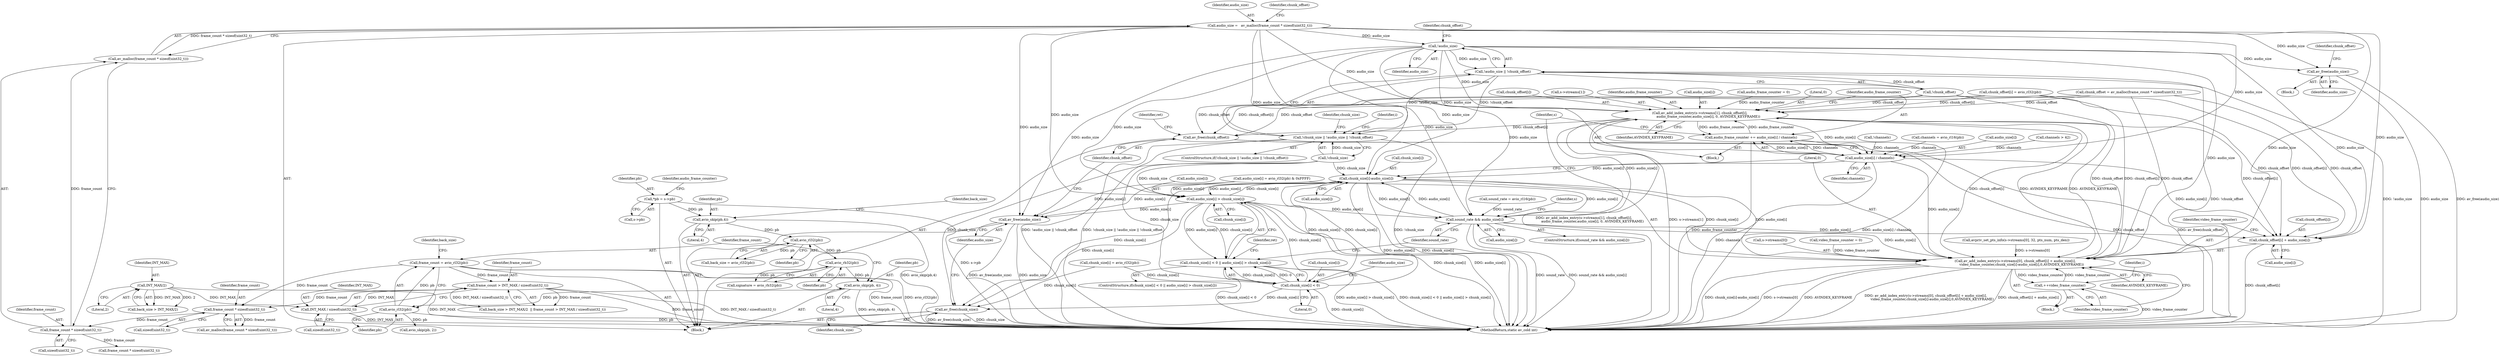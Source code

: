 digraph "0_FFmpeg_96f24d1bee7fe7bac08e2b7c74db1a046c9dc0de@API" {
"1000439" [label="(Call,audio_size =   av_malloc(frame_count * sizeof(uint32_t)))"];
"1000441" [label="(Call,av_malloc(frame_count * sizeof(uint32_t)))"];
"1000442" [label="(Call,frame_count * sizeof(uint32_t))"];
"1000435" [label="(Call,frame_count * sizeof(uint32_t))"];
"1000187" [label="(Call,frame_count > INT_MAX / sizeof(uint32_t))"];
"1000176" [label="(Call,frame_count = avio_rl32(pb))"];
"1000178" [label="(Call,avio_rl32(pb))"];
"1000173" [label="(Call,avio_skip(pb, 4))"];
"1000171" [label="(Call,avio_rb32(pb))"];
"1000167" [label="(Call,avio_rl32(pb))"];
"1000162" [label="(Call,avio_skip(pb,4))"];
"1000116" [label="(Call,*pb = s->pb)"];
"1000189" [label="(Call,INT_MAX / sizeof(uint32_t))"];
"1000184" [label="(Call,INT_MAX/2)"];
"1000458" [label="(Call,!audio_size)"];
"1000457" [label="(Call,!audio_size || !chunk_offset)"];
"1000454" [label="(Call,!chunk_size || !audio_size || !chunk_offset)"];
"1000465" [label="(Call,av_free(audio_size))"];
"1000536" [label="(Call,audio_size[i] > chunk_size[i])"];
"1000530" [label="(Call,chunk_size[i] < 0 || audio_size[i] > chunk_size[i])"];
"1000549" [label="(Call,sound_rate && audio_size[i])"];
"1000555" [label="(Call,av_add_index_entry(s->streams[1], chunk_offset[i],\n                audio_frame_counter,audio_size[i], 0, AVINDEX_KEYFRAME))"];
"1000570" [label="(Call,audio_frame_counter += audio_size[i] / channels)"];
"1000572" [label="(Call,audio_size[i] / channels)"];
"1000577" [label="(Call,av_add_index_entry(s->streams[0], chunk_offset[i] + audio_size[i],\n            video_frame_counter,chunk_size[i]-audio_size[i],0,AVINDEX_KEYFRAME))"];
"1000600" [label="(Call,++video_frame_counter)"];
"1000583" [label="(Call,chunk_offset[i] + audio_size[i])"];
"1000591" [label="(Call,chunk_size[i]-audio_size[i])"];
"1000531" [label="(Call,chunk_size[i] < 0)"];
"1000602" [label="(Call,av_free(chunk_size))"];
"1000604" [label="(Call,av_free(audio_size))"];
"1000606" [label="(Call,av_free(chunk_offset))"];
"1000528" [label="(Block,)"];
"1000191" [label="(Call,sizeof(uint32_t))"];
"1000444" [label="(Call,sizeof(uint32_t))"];
"1000436" [label="(Identifier,frame_count)"];
"1000592" [label="(Call,chunk_size[i])"];
"1000198" [label="(Call,sound_rate = avio_rl16(pb))"];
"1000176" [label="(Call,frame_count = avio_rl32(pb))"];
"1000600" [label="(Call,++video_frame_counter)"];
"1000609" [label="(Identifier,ret)"];
"1000304" [label="(Call,!channels)"];
"1000550" [label="(Identifier,sound_rate)"];
"1000536" [label="(Call,audio_size[i] > chunk_size[i])"];
"1000591" [label="(Call,chunk_size[i]-audio_size[i])"];
"1000181" [label="(Call,back_size > INT_MAX/2  || frame_count > INT_MAX / sizeof(uint32_t))"];
"1000190" [label="(Identifier,INT_MAX)"];
"1000610" [label="(MethodReturn,static av_cold int)"];
"1000511" [label="(Call,audio_size[i] = avio_rl32(pb) & 0xFFFF)"];
"1000527" [label="(Identifier,i)"];
"1000572" [label="(Call,audio_size[i] / channels)"];
"1000570" [label="(Call,audio_frame_counter += audio_size[i] / channels)"];
"1000206" [label="(Call,channels = avio_rl16(pb))"];
"1000603" [label="(Identifier,chunk_size)"];
"1000573" [label="(Call,audio_size[i])"];
"1000551" [label="(Call,audio_size[i])"];
"1000577" [label="(Call,av_add_index_entry(s->streams[0], chunk_offset[i] + audio_size[i],\n            video_frame_counter,chunk_size[i]-audio_size[i],0,AVINDEX_KEYFRAME))"];
"1000165" [label="(Call,back_size = avio_rl32(pb))"];
"1000555" [label="(Call,av_add_index_entry(s->streams[1], chunk_offset[i],\n                audio_frame_counter,audio_size[i], 0, AVINDEX_KEYFRAME))"];
"1000461" [label="(Identifier,chunk_offset)"];
"1000590" [label="(Identifier,video_frame_counter)"];
"1000183" [label="(Identifier,back_size)"];
"1000537" [label="(Call,audio_size[i])"];
"1000583" [label="(Call,chunk_offset[i] + audio_size[i])"];
"1000443" [label="(Identifier,frame_count)"];
"1000453" [label="(ControlStructure,if(!chunk_size || !audio_size || !chunk_offset))"];
"1000481" [label="(Call,chunk_size[i] = avio_rl32(pb))"];
"1000177" [label="(Identifier,frame_count)"];
"1000558" [label="(Identifier,s)"];
"1000306" [label="(Call,channels > 42)"];
"1000601" [label="(Identifier,video_frame_counter)"];
"1000435" [label="(Call,frame_count * sizeof(uint32_t))"];
"1000584" [label="(Call,chunk_offset[i])"];
"1000441" [label="(Call,av_malloc(frame_count * sizeof(uint32_t)))"];
"1000606" [label="(Call,av_free(chunk_offset))"];
"1000540" [label="(Call,chunk_size[i])"];
"1000440" [label="(Identifier,audio_size)"];
"1000167" [label="(Call,avio_rl32(pb))"];
"1000188" [label="(Identifier,frame_count)"];
"1000565" [label="(Call,audio_size[i])"];
"1000124" [label="(Call,audio_frame_counter = 0)"];
"1000423" [label="(Call,avpriv_set_pts_info(s->streams[0], 32, pts_num, pts_den))"];
"1000459" [label="(Identifier,audio_size)"];
"1000185" [label="(Identifier,INT_MAX)"];
"1000548" [label="(ControlStructure,if(sound_rate && audio_size[i]))"];
"1000545" [label="(Identifier,ret)"];
"1000531" [label="(Call,chunk_size[i] < 0)"];
"1000171" [label="(Call,avio_rb32(pb))"];
"1000605" [label="(Identifier,audio_size)"];
"1000175" [label="(Literal,4)"];
"1000166" [label="(Identifier,back_size)"];
"1000174" [label="(Identifier,pb)"];
"1000568" [label="(Literal,0)"];
"1000125" [label="(Identifier,audio_frame_counter)"];
"1000439" [label="(Call,audio_size =   av_malloc(frame_count * sizeof(uint32_t)))"];
"1000442" [label="(Call,frame_count * sizeof(uint32_t))"];
"1000496" [label="(Call,chunk_offset[i] = avio_rl32(pb))"];
"1000538" [label="(Identifier,audio_size)"];
"1000195" [label="(Call,avio_skip(pb, 2))"];
"1000599" [label="(Identifier,AVINDEX_KEYFRAME)"];
"1000182" [label="(Call,back_size > INT_MAX/2)"];
"1000595" [label="(Call,audio_size[i])"];
"1000468" [label="(Identifier,chunk_offset)"];
"1000532" [label="(Call,chunk_size[i])"];
"1000179" [label="(Identifier,pb)"];
"1000580" [label="(Identifier,s)"];
"1000434" [label="(Call,av_malloc(frame_count * sizeof(uint32_t)))"];
"1000189" [label="(Call,INT_MAX / sizeof(uint32_t))"];
"1000454" [label="(Call,!chunk_size || !audio_size || !chunk_offset)"];
"1000530" [label="(Call,chunk_size[i] < 0 || audio_size[i] > chunk_size[i])"];
"1000187" [label="(Call,frame_count > INT_MAX / sizeof(uint32_t))"];
"1000437" [label="(Call,sizeof(uint32_t))"];
"1000162" [label="(Call,avio_skip(pb,4))"];
"1000184" [label="(Call,INT_MAX/2)"];
"1000607" [label="(Identifier,chunk_offset)"];
"1000117" [label="(Identifier,pb)"];
"1000578" [label="(Call,s->streams[0])"];
"1000169" [label="(Call,signature = avio_rb32(pb))"];
"1000455" [label="(Call,!chunk_size)"];
"1000561" [label="(Call,chunk_offset[i])"];
"1000460" [label="(Call,!chunk_offset)"];
"1000458" [label="(Call,!audio_size)"];
"1000598" [label="(Literal,0)"];
"1000587" [label="(Call,audio_size[i])"];
"1000449" [label="(Call,frame_count * sizeof(uint32_t))"];
"1000128" [label="(Call,video_frame_counter = 0)"];
"1000186" [label="(Literal,2)"];
"1000576" [label="(Identifier,channels)"];
"1000164" [label="(Literal,4)"];
"1000556" [label="(Call,s->streams[1])"];
"1000535" [label="(Literal,0)"];
"1000554" [label="(Block,)"];
"1000163" [label="(Identifier,pb)"];
"1000446" [label="(Call,chunk_offset = av_malloc(frame_count * sizeof(uint32_t)))"];
"1000465" [label="(Call,av_free(audio_size))"];
"1000173" [label="(Call,avio_skip(pb, 4))"];
"1000462" [label="(Block,)"];
"1000114" [label="(Block,)"];
"1000529" [label="(ControlStructure,if(chunk_size[i] < 0 || audio_size[i] > chunk_size[i]))"];
"1000549" [label="(Call,sound_rate && audio_size[i])"];
"1000457" [label="(Call,!audio_size || !chunk_offset)"];
"1000464" [label="(Identifier,chunk_size)"];
"1000602" [label="(Call,av_free(chunk_size))"];
"1000466" [label="(Identifier,audio_size)"];
"1000178" [label="(Call,avio_rl32(pb))"];
"1000474" [label="(Identifier,i)"];
"1000447" [label="(Identifier,chunk_offset)"];
"1000604" [label="(Call,av_free(audio_size))"];
"1000564" [label="(Identifier,audio_frame_counter)"];
"1000116" [label="(Call,*pb = s->pb)"];
"1000569" [label="(Identifier,AVINDEX_KEYFRAME)"];
"1000168" [label="(Identifier,pb)"];
"1000571" [label="(Identifier,audio_frame_counter)"];
"1000172" [label="(Identifier,pb)"];
"1000118" [label="(Call,s->pb)"];
"1000439" -> "1000114"  [label="AST: "];
"1000439" -> "1000441"  [label="CFG: "];
"1000440" -> "1000439"  [label="AST: "];
"1000441" -> "1000439"  [label="AST: "];
"1000447" -> "1000439"  [label="CFG: "];
"1000441" -> "1000439"  [label="DDG: frame_count * sizeof(uint32_t)"];
"1000439" -> "1000458"  [label="DDG: audio_size"];
"1000439" -> "1000465"  [label="DDG: audio_size"];
"1000439" -> "1000536"  [label="DDG: audio_size"];
"1000439" -> "1000549"  [label="DDG: audio_size"];
"1000439" -> "1000555"  [label="DDG: audio_size"];
"1000439" -> "1000572"  [label="DDG: audio_size"];
"1000439" -> "1000577"  [label="DDG: audio_size"];
"1000439" -> "1000583"  [label="DDG: audio_size"];
"1000439" -> "1000591"  [label="DDG: audio_size"];
"1000439" -> "1000604"  [label="DDG: audio_size"];
"1000441" -> "1000442"  [label="CFG: "];
"1000442" -> "1000441"  [label="AST: "];
"1000442" -> "1000441"  [label="DDG: frame_count"];
"1000442" -> "1000444"  [label="CFG: "];
"1000443" -> "1000442"  [label="AST: "];
"1000444" -> "1000442"  [label="AST: "];
"1000435" -> "1000442"  [label="DDG: frame_count"];
"1000442" -> "1000449"  [label="DDG: frame_count"];
"1000435" -> "1000434"  [label="AST: "];
"1000435" -> "1000437"  [label="CFG: "];
"1000436" -> "1000435"  [label="AST: "];
"1000437" -> "1000435"  [label="AST: "];
"1000434" -> "1000435"  [label="CFG: "];
"1000435" -> "1000434"  [label="DDG: frame_count"];
"1000187" -> "1000435"  [label="DDG: frame_count"];
"1000176" -> "1000435"  [label="DDG: frame_count"];
"1000187" -> "1000181"  [label="AST: "];
"1000187" -> "1000189"  [label="CFG: "];
"1000188" -> "1000187"  [label="AST: "];
"1000189" -> "1000187"  [label="AST: "];
"1000181" -> "1000187"  [label="CFG: "];
"1000187" -> "1000610"  [label="DDG: frame_count"];
"1000187" -> "1000610"  [label="DDG: INT_MAX / sizeof(uint32_t)"];
"1000187" -> "1000181"  [label="DDG: frame_count"];
"1000187" -> "1000181"  [label="DDG: INT_MAX / sizeof(uint32_t)"];
"1000176" -> "1000187"  [label="DDG: frame_count"];
"1000189" -> "1000187"  [label="DDG: INT_MAX"];
"1000176" -> "1000114"  [label="AST: "];
"1000176" -> "1000178"  [label="CFG: "];
"1000177" -> "1000176"  [label="AST: "];
"1000178" -> "1000176"  [label="AST: "];
"1000183" -> "1000176"  [label="CFG: "];
"1000176" -> "1000610"  [label="DDG: avio_rl32(pb)"];
"1000176" -> "1000610"  [label="DDG: frame_count"];
"1000178" -> "1000176"  [label="DDG: pb"];
"1000178" -> "1000179"  [label="CFG: "];
"1000179" -> "1000178"  [label="AST: "];
"1000178" -> "1000610"  [label="DDG: pb"];
"1000173" -> "1000178"  [label="DDG: pb"];
"1000178" -> "1000195"  [label="DDG: pb"];
"1000173" -> "1000114"  [label="AST: "];
"1000173" -> "1000175"  [label="CFG: "];
"1000174" -> "1000173"  [label="AST: "];
"1000175" -> "1000173"  [label="AST: "];
"1000177" -> "1000173"  [label="CFG: "];
"1000173" -> "1000610"  [label="DDG: avio_skip(pb, 4)"];
"1000171" -> "1000173"  [label="DDG: pb"];
"1000171" -> "1000169"  [label="AST: "];
"1000171" -> "1000172"  [label="CFG: "];
"1000172" -> "1000171"  [label="AST: "];
"1000169" -> "1000171"  [label="CFG: "];
"1000171" -> "1000169"  [label="DDG: pb"];
"1000167" -> "1000171"  [label="DDG: pb"];
"1000167" -> "1000165"  [label="AST: "];
"1000167" -> "1000168"  [label="CFG: "];
"1000168" -> "1000167"  [label="AST: "];
"1000165" -> "1000167"  [label="CFG: "];
"1000167" -> "1000165"  [label="DDG: pb"];
"1000162" -> "1000167"  [label="DDG: pb"];
"1000162" -> "1000114"  [label="AST: "];
"1000162" -> "1000164"  [label="CFG: "];
"1000163" -> "1000162"  [label="AST: "];
"1000164" -> "1000162"  [label="AST: "];
"1000166" -> "1000162"  [label="CFG: "];
"1000162" -> "1000610"  [label="DDG: avio_skip(pb,4)"];
"1000116" -> "1000162"  [label="DDG: pb"];
"1000116" -> "1000114"  [label="AST: "];
"1000116" -> "1000118"  [label="CFG: "];
"1000117" -> "1000116"  [label="AST: "];
"1000118" -> "1000116"  [label="AST: "];
"1000125" -> "1000116"  [label="CFG: "];
"1000116" -> "1000610"  [label="DDG: s->pb"];
"1000189" -> "1000191"  [label="CFG: "];
"1000190" -> "1000189"  [label="AST: "];
"1000191" -> "1000189"  [label="AST: "];
"1000189" -> "1000610"  [label="DDG: INT_MAX"];
"1000184" -> "1000189"  [label="DDG: INT_MAX"];
"1000184" -> "1000182"  [label="AST: "];
"1000184" -> "1000186"  [label="CFG: "];
"1000185" -> "1000184"  [label="AST: "];
"1000186" -> "1000184"  [label="AST: "];
"1000182" -> "1000184"  [label="CFG: "];
"1000184" -> "1000610"  [label="DDG: INT_MAX"];
"1000184" -> "1000182"  [label="DDG: INT_MAX"];
"1000184" -> "1000182"  [label="DDG: 2"];
"1000458" -> "1000457"  [label="AST: "];
"1000458" -> "1000459"  [label="CFG: "];
"1000459" -> "1000458"  [label="AST: "];
"1000461" -> "1000458"  [label="CFG: "];
"1000457" -> "1000458"  [label="CFG: "];
"1000458" -> "1000457"  [label="DDG: audio_size"];
"1000458" -> "1000465"  [label="DDG: audio_size"];
"1000458" -> "1000536"  [label="DDG: audio_size"];
"1000458" -> "1000549"  [label="DDG: audio_size"];
"1000458" -> "1000555"  [label="DDG: audio_size"];
"1000458" -> "1000572"  [label="DDG: audio_size"];
"1000458" -> "1000577"  [label="DDG: audio_size"];
"1000458" -> "1000583"  [label="DDG: audio_size"];
"1000458" -> "1000591"  [label="DDG: audio_size"];
"1000458" -> "1000604"  [label="DDG: audio_size"];
"1000457" -> "1000454"  [label="AST: "];
"1000457" -> "1000460"  [label="CFG: "];
"1000460" -> "1000457"  [label="AST: "];
"1000454" -> "1000457"  [label="CFG: "];
"1000457" -> "1000610"  [label="DDG: !chunk_offset"];
"1000457" -> "1000610"  [label="DDG: !audio_size"];
"1000457" -> "1000454"  [label="DDG: !audio_size"];
"1000457" -> "1000454"  [label="DDG: !chunk_offset"];
"1000460" -> "1000457"  [label="DDG: chunk_offset"];
"1000454" -> "1000453"  [label="AST: "];
"1000454" -> "1000455"  [label="CFG: "];
"1000455" -> "1000454"  [label="AST: "];
"1000464" -> "1000454"  [label="CFG: "];
"1000474" -> "1000454"  [label="CFG: "];
"1000454" -> "1000610"  [label="DDG: !chunk_size"];
"1000454" -> "1000610"  [label="DDG: !audio_size || !chunk_offset"];
"1000454" -> "1000610"  [label="DDG: !chunk_size || !audio_size || !chunk_offset"];
"1000455" -> "1000454"  [label="DDG: chunk_size"];
"1000465" -> "1000462"  [label="AST: "];
"1000465" -> "1000466"  [label="CFG: "];
"1000466" -> "1000465"  [label="AST: "];
"1000468" -> "1000465"  [label="CFG: "];
"1000465" -> "1000610"  [label="DDG: av_free(audio_size)"];
"1000465" -> "1000610"  [label="DDG: audio_size"];
"1000536" -> "1000530"  [label="AST: "];
"1000536" -> "1000540"  [label="CFG: "];
"1000537" -> "1000536"  [label="AST: "];
"1000540" -> "1000536"  [label="AST: "];
"1000530" -> "1000536"  [label="CFG: "];
"1000536" -> "1000610"  [label="DDG: chunk_size[i]"];
"1000536" -> "1000610"  [label="DDG: audio_size[i]"];
"1000536" -> "1000530"  [label="DDG: audio_size[i]"];
"1000536" -> "1000530"  [label="DDG: chunk_size[i]"];
"1000591" -> "1000536"  [label="DDG: audio_size[i]"];
"1000511" -> "1000536"  [label="DDG: audio_size[i]"];
"1000531" -> "1000536"  [label="DDG: chunk_size[i]"];
"1000455" -> "1000536"  [label="DDG: chunk_size"];
"1000536" -> "1000549"  [label="DDG: audio_size[i]"];
"1000536" -> "1000591"  [label="DDG: chunk_size[i]"];
"1000536" -> "1000602"  [label="DDG: chunk_size[i]"];
"1000536" -> "1000604"  [label="DDG: audio_size[i]"];
"1000530" -> "1000529"  [label="AST: "];
"1000530" -> "1000531"  [label="CFG: "];
"1000531" -> "1000530"  [label="AST: "];
"1000545" -> "1000530"  [label="CFG: "];
"1000550" -> "1000530"  [label="CFG: "];
"1000530" -> "1000610"  [label="DDG: chunk_size[i] < 0"];
"1000530" -> "1000610"  [label="DDG: audio_size[i] > chunk_size[i]"];
"1000530" -> "1000610"  [label="DDG: chunk_size[i] < 0 || audio_size[i] > chunk_size[i]"];
"1000531" -> "1000530"  [label="DDG: chunk_size[i]"];
"1000531" -> "1000530"  [label="DDG: 0"];
"1000549" -> "1000548"  [label="AST: "];
"1000549" -> "1000550"  [label="CFG: "];
"1000549" -> "1000551"  [label="CFG: "];
"1000550" -> "1000549"  [label="AST: "];
"1000551" -> "1000549"  [label="AST: "];
"1000558" -> "1000549"  [label="CFG: "];
"1000580" -> "1000549"  [label="CFG: "];
"1000549" -> "1000610"  [label="DDG: sound_rate"];
"1000549" -> "1000610"  [label="DDG: sound_rate && audio_size[i]"];
"1000198" -> "1000549"  [label="DDG: sound_rate"];
"1000591" -> "1000549"  [label="DDG: audio_size[i]"];
"1000511" -> "1000549"  [label="DDG: audio_size[i]"];
"1000549" -> "1000555"  [label="DDG: audio_size[i]"];
"1000549" -> "1000577"  [label="DDG: audio_size[i]"];
"1000549" -> "1000583"  [label="DDG: audio_size[i]"];
"1000549" -> "1000591"  [label="DDG: audio_size[i]"];
"1000555" -> "1000554"  [label="AST: "];
"1000555" -> "1000569"  [label="CFG: "];
"1000556" -> "1000555"  [label="AST: "];
"1000561" -> "1000555"  [label="AST: "];
"1000564" -> "1000555"  [label="AST: "];
"1000565" -> "1000555"  [label="AST: "];
"1000568" -> "1000555"  [label="AST: "];
"1000569" -> "1000555"  [label="AST: "];
"1000571" -> "1000555"  [label="CFG: "];
"1000555" -> "1000610"  [label="DDG: av_add_index_entry(s->streams[1], chunk_offset[i],\n                audio_frame_counter,audio_size[i], 0, AVINDEX_KEYFRAME)"];
"1000555" -> "1000610"  [label="DDG: s->streams[1]"];
"1000460" -> "1000555"  [label="DDG: chunk_offset"];
"1000496" -> "1000555"  [label="DDG: chunk_offset[i]"];
"1000446" -> "1000555"  [label="DDG: chunk_offset"];
"1000124" -> "1000555"  [label="DDG: audio_frame_counter"];
"1000570" -> "1000555"  [label="DDG: audio_frame_counter"];
"1000577" -> "1000555"  [label="DDG: AVINDEX_KEYFRAME"];
"1000555" -> "1000570"  [label="DDG: audio_frame_counter"];
"1000555" -> "1000572"  [label="DDG: audio_size[i]"];
"1000555" -> "1000577"  [label="DDG: chunk_offset[i]"];
"1000555" -> "1000577"  [label="DDG: AVINDEX_KEYFRAME"];
"1000555" -> "1000583"  [label="DDG: chunk_offset[i]"];
"1000555" -> "1000606"  [label="DDG: chunk_offset[i]"];
"1000570" -> "1000554"  [label="AST: "];
"1000570" -> "1000572"  [label="CFG: "];
"1000571" -> "1000570"  [label="AST: "];
"1000572" -> "1000570"  [label="AST: "];
"1000580" -> "1000570"  [label="CFG: "];
"1000570" -> "1000610"  [label="DDG: audio_frame_counter"];
"1000570" -> "1000610"  [label="DDG: audio_size[i] / channels"];
"1000572" -> "1000570"  [label="DDG: audio_size[i]"];
"1000572" -> "1000570"  [label="DDG: channels"];
"1000572" -> "1000576"  [label="CFG: "];
"1000573" -> "1000572"  [label="AST: "];
"1000576" -> "1000572"  [label="AST: "];
"1000572" -> "1000610"  [label="DDG: channels"];
"1000206" -> "1000572"  [label="DDG: channels"];
"1000304" -> "1000572"  [label="DDG: channels"];
"1000306" -> "1000572"  [label="DDG: channels"];
"1000572" -> "1000577"  [label="DDG: audio_size[i]"];
"1000572" -> "1000583"  [label="DDG: audio_size[i]"];
"1000572" -> "1000591"  [label="DDG: audio_size[i]"];
"1000577" -> "1000528"  [label="AST: "];
"1000577" -> "1000599"  [label="CFG: "];
"1000578" -> "1000577"  [label="AST: "];
"1000583" -> "1000577"  [label="AST: "];
"1000590" -> "1000577"  [label="AST: "];
"1000591" -> "1000577"  [label="AST: "];
"1000598" -> "1000577"  [label="AST: "];
"1000599" -> "1000577"  [label="AST: "];
"1000601" -> "1000577"  [label="CFG: "];
"1000577" -> "1000610"  [label="DDG: AVINDEX_KEYFRAME"];
"1000577" -> "1000610"  [label="DDG: av_add_index_entry(s->streams[0], chunk_offset[i] + audio_size[i],\n            video_frame_counter,chunk_size[i]-audio_size[i],0,AVINDEX_KEYFRAME)"];
"1000577" -> "1000610"  [label="DDG: chunk_offset[i] + audio_size[i]"];
"1000577" -> "1000610"  [label="DDG: chunk_size[i]-audio_size[i]"];
"1000577" -> "1000610"  [label="DDG: s->streams[0]"];
"1000423" -> "1000577"  [label="DDG: s->streams[0]"];
"1000460" -> "1000577"  [label="DDG: chunk_offset"];
"1000496" -> "1000577"  [label="DDG: chunk_offset[i]"];
"1000446" -> "1000577"  [label="DDG: chunk_offset"];
"1000128" -> "1000577"  [label="DDG: video_frame_counter"];
"1000600" -> "1000577"  [label="DDG: video_frame_counter"];
"1000591" -> "1000577"  [label="DDG: chunk_size[i]"];
"1000591" -> "1000577"  [label="DDG: audio_size[i]"];
"1000577" -> "1000600"  [label="DDG: video_frame_counter"];
"1000600" -> "1000528"  [label="AST: "];
"1000600" -> "1000601"  [label="CFG: "];
"1000601" -> "1000600"  [label="AST: "];
"1000527" -> "1000600"  [label="CFG: "];
"1000600" -> "1000610"  [label="DDG: video_frame_counter"];
"1000583" -> "1000587"  [label="CFG: "];
"1000584" -> "1000583"  [label="AST: "];
"1000587" -> "1000583"  [label="AST: "];
"1000590" -> "1000583"  [label="CFG: "];
"1000583" -> "1000610"  [label="DDG: chunk_offset[i]"];
"1000460" -> "1000583"  [label="DDG: chunk_offset"];
"1000496" -> "1000583"  [label="DDG: chunk_offset[i]"];
"1000446" -> "1000583"  [label="DDG: chunk_offset"];
"1000591" -> "1000595"  [label="CFG: "];
"1000592" -> "1000591"  [label="AST: "];
"1000595" -> "1000591"  [label="AST: "];
"1000598" -> "1000591"  [label="CFG: "];
"1000591" -> "1000610"  [label="DDG: audio_size[i]"];
"1000591" -> "1000610"  [label="DDG: chunk_size[i]"];
"1000591" -> "1000531"  [label="DDG: chunk_size[i]"];
"1000531" -> "1000591"  [label="DDG: chunk_size[i]"];
"1000455" -> "1000591"  [label="DDG: chunk_size"];
"1000591" -> "1000602"  [label="DDG: chunk_size[i]"];
"1000591" -> "1000604"  [label="DDG: audio_size[i]"];
"1000531" -> "1000535"  [label="CFG: "];
"1000532" -> "1000531"  [label="AST: "];
"1000535" -> "1000531"  [label="AST: "];
"1000538" -> "1000531"  [label="CFG: "];
"1000531" -> "1000610"  [label="DDG: chunk_size[i]"];
"1000455" -> "1000531"  [label="DDG: chunk_size"];
"1000481" -> "1000531"  [label="DDG: chunk_size[i]"];
"1000531" -> "1000602"  [label="DDG: chunk_size[i]"];
"1000602" -> "1000114"  [label="AST: "];
"1000602" -> "1000603"  [label="CFG: "];
"1000603" -> "1000602"  [label="AST: "];
"1000605" -> "1000602"  [label="CFG: "];
"1000602" -> "1000610"  [label="DDG: av_free(chunk_size)"];
"1000602" -> "1000610"  [label="DDG: chunk_size"];
"1000455" -> "1000602"  [label="DDG: chunk_size"];
"1000481" -> "1000602"  [label="DDG: chunk_size[i]"];
"1000604" -> "1000114"  [label="AST: "];
"1000604" -> "1000605"  [label="CFG: "];
"1000605" -> "1000604"  [label="AST: "];
"1000607" -> "1000604"  [label="CFG: "];
"1000604" -> "1000610"  [label="DDG: av_free(audio_size)"];
"1000604" -> "1000610"  [label="DDG: audio_size"];
"1000511" -> "1000604"  [label="DDG: audio_size[i]"];
"1000606" -> "1000114"  [label="AST: "];
"1000606" -> "1000607"  [label="CFG: "];
"1000607" -> "1000606"  [label="AST: "];
"1000609" -> "1000606"  [label="CFG: "];
"1000606" -> "1000610"  [label="DDG: chunk_offset"];
"1000606" -> "1000610"  [label="DDG: av_free(chunk_offset)"];
"1000460" -> "1000606"  [label="DDG: chunk_offset"];
"1000496" -> "1000606"  [label="DDG: chunk_offset[i]"];
"1000446" -> "1000606"  [label="DDG: chunk_offset"];
}
